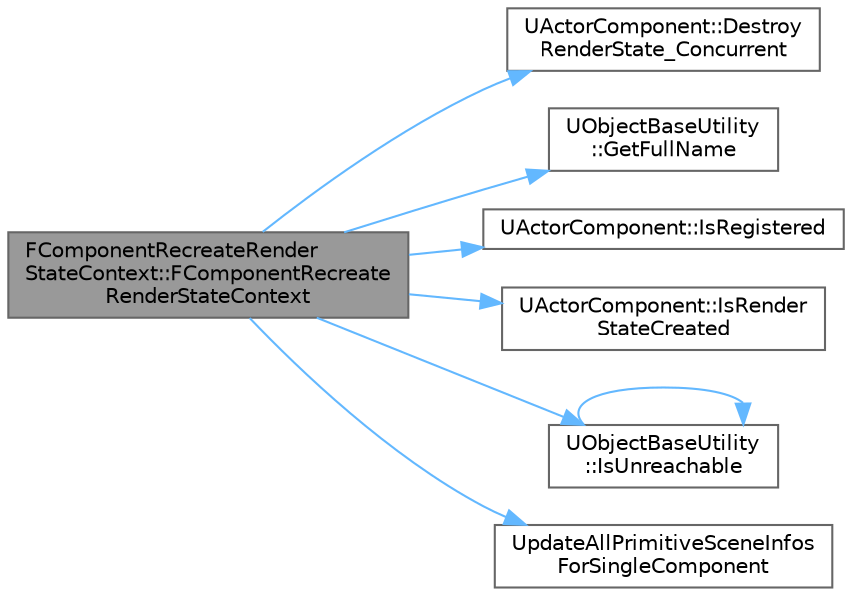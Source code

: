 digraph "FComponentRecreateRenderStateContext::FComponentRecreateRenderStateContext"
{
 // INTERACTIVE_SVG=YES
 // LATEX_PDF_SIZE
  bgcolor="transparent";
  edge [fontname=Helvetica,fontsize=10,labelfontname=Helvetica,labelfontsize=10];
  node [fontname=Helvetica,fontsize=10,shape=box,height=0.2,width=0.4];
  rankdir="LR";
  Node1 [id="Node000001",label="FComponentRecreateRender\lStateContext::FComponentRecreate\lRenderStateContext",height=0.2,width=0.4,color="gray40", fillcolor="grey60", style="filled", fontcolor="black",tooltip=" "];
  Node1 -> Node2 [id="edge1_Node000001_Node000002",color="steelblue1",style="solid",tooltip=" "];
  Node2 [id="Node000002",label="UActorComponent::Destroy\lRenderState_Concurrent",height=0.2,width=0.4,color="grey40", fillcolor="white", style="filled",URL="$df/db5/classUActorComponent.html#a2ce5dbc4efc9abb42020802ca57aefc9",tooltip="Used to shut down any rendering thread structure for this component."];
  Node1 -> Node3 [id="edge2_Node000001_Node000003",color="steelblue1",style="solid",tooltip=" "];
  Node3 [id="Node000003",label="UObjectBaseUtility\l::GetFullName",height=0.2,width=0.4,color="grey40", fillcolor="white", style="filled",URL="$d6/d7b/classUObjectBaseUtility.html#a794ac0e3e86254f0c9f6a8821becdfba",tooltip="Returns the fully qualified pathname for this object as well as the name of the class,..."];
  Node1 -> Node4 [id="edge3_Node000001_Node000004",color="steelblue1",style="solid",tooltip=" "];
  Node4 [id="Node000004",label="UActorComponent::IsRegistered",height=0.2,width=0.4,color="grey40", fillcolor="white", style="filled",URL="$df/db5/classUActorComponent.html#a3b6e0e9b545c64bf84e351a6124e0c86",tooltip="See if this component is currently registered."];
  Node1 -> Node5 [id="edge4_Node000001_Node000005",color="steelblue1",style="solid",tooltip=" "];
  Node5 [id="Node000005",label="UActorComponent::IsRender\lStateCreated",height=0.2,width=0.4,color="grey40", fillcolor="white", style="filled",URL="$df/db5/classUActorComponent.html#a0d8330e11bee30d40c81d029375636f4",tooltip="Returns true if the render 'state' (e.g."];
  Node1 -> Node6 [id="edge5_Node000001_Node000006",color="steelblue1",style="solid",tooltip=" "];
  Node6 [id="Node000006",label="UObjectBaseUtility\l::IsUnreachable",height=0.2,width=0.4,color="grey40", fillcolor="white", style="filled",URL="$d6/d7b/classUObjectBaseUtility.html#a82a31cbf10327b74d6ba6ff96904a7bf",tooltip="Checks if the object is unreachable."];
  Node6 -> Node6 [id="edge6_Node000006_Node000006",color="steelblue1",style="solid",tooltip=" "];
  Node1 -> Node7 [id="edge7_Node000001_Node000007",color="steelblue1",style="solid",tooltip=" "];
  Node7 [id="Node000007",label="UpdateAllPrimitiveSceneInfos\lForSingleComponent",height=0.2,width=0.4,color="grey40", fillcolor="white", style="filled",URL="$da/db1/ActorComponent_8h.html#aec7cef2eb52aeeae280b51e8a050e9b3",tooltip=" "];
}
